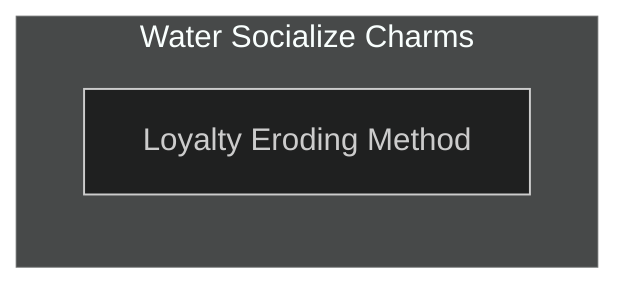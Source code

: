 ---
config:
  theme: dark
---
flowchart TD

    %% described in Storyteller's Companion
    subgraph water_socialize[Water Socialize Charms]
        direction TB

        loyalty_eroding_method[Loyalty Eroding Method]
        click loyalty_eroding_method callback "
        Loyalty Eroding Method<br>
        <br>
        Cost: 3 motes<br>
        Duration: Varies<br>
        Type: Simple<br>
        Minimum Socialize: 2<br>
        Minimum Essence: 1<br>
        Prerequisite Charms: None<br>
        <br>
        Fire destroys quickly; water erodes slowly, subtly, but
        no less completely. Those who study the metaphysical
        aspects of the elements declare Water the most sinister and
        deadly of the elements. Masters of the Essence of Water
        can stir currents of doubt in the minds of others, eroding
        trust in favor of treachery.<br>
        This Charm requires nothing more than a few minutes
        in which to talk to a person. The Storyteller sets the
        difficulty, based on the target's degree of devotion and
        faith in another person, institution, belief or cause. The
        Dragon-Blooded's player rolls Manipulation + Socialize. If
        he rolls enough successes, the target person becomes
        suspicious, cynical and hostile enough to betray whoever
        or whatever the Dynast wanted. The treacherous dislike
        persists for at least an hour after the Charm's use; if the
        Dynast received more successes than the minimum necessary,
        the hatred can last for days.<br>
        A Dynast who uses the Loyalty-Eroding Method on
        several well-chosen targets can turn an entire town against
        a victim. Rousing suspicion and hatred on such a large
        scale often runs out of control, though. After the affected
        people banish or lynch the target of their ire, the Storyteller
        secretly rolls one die for every person in the community
        affected by the Loyalty-Eroding Method. For each success
        rolled, the community attacks one more scapegoat as old
        enmities flare — and the Dynast has no control over who
        the people choose.<br>
        Cascade Charms:<br>
        • A more subtle and advanced Charm instills a seed
        of betrayal that grows and blossoms later instead of right
        away. Such a delayed-effect Charm might have a time
        limit, or prime a person for treachery when a certain
        condition is met or signal given.
        "

    end